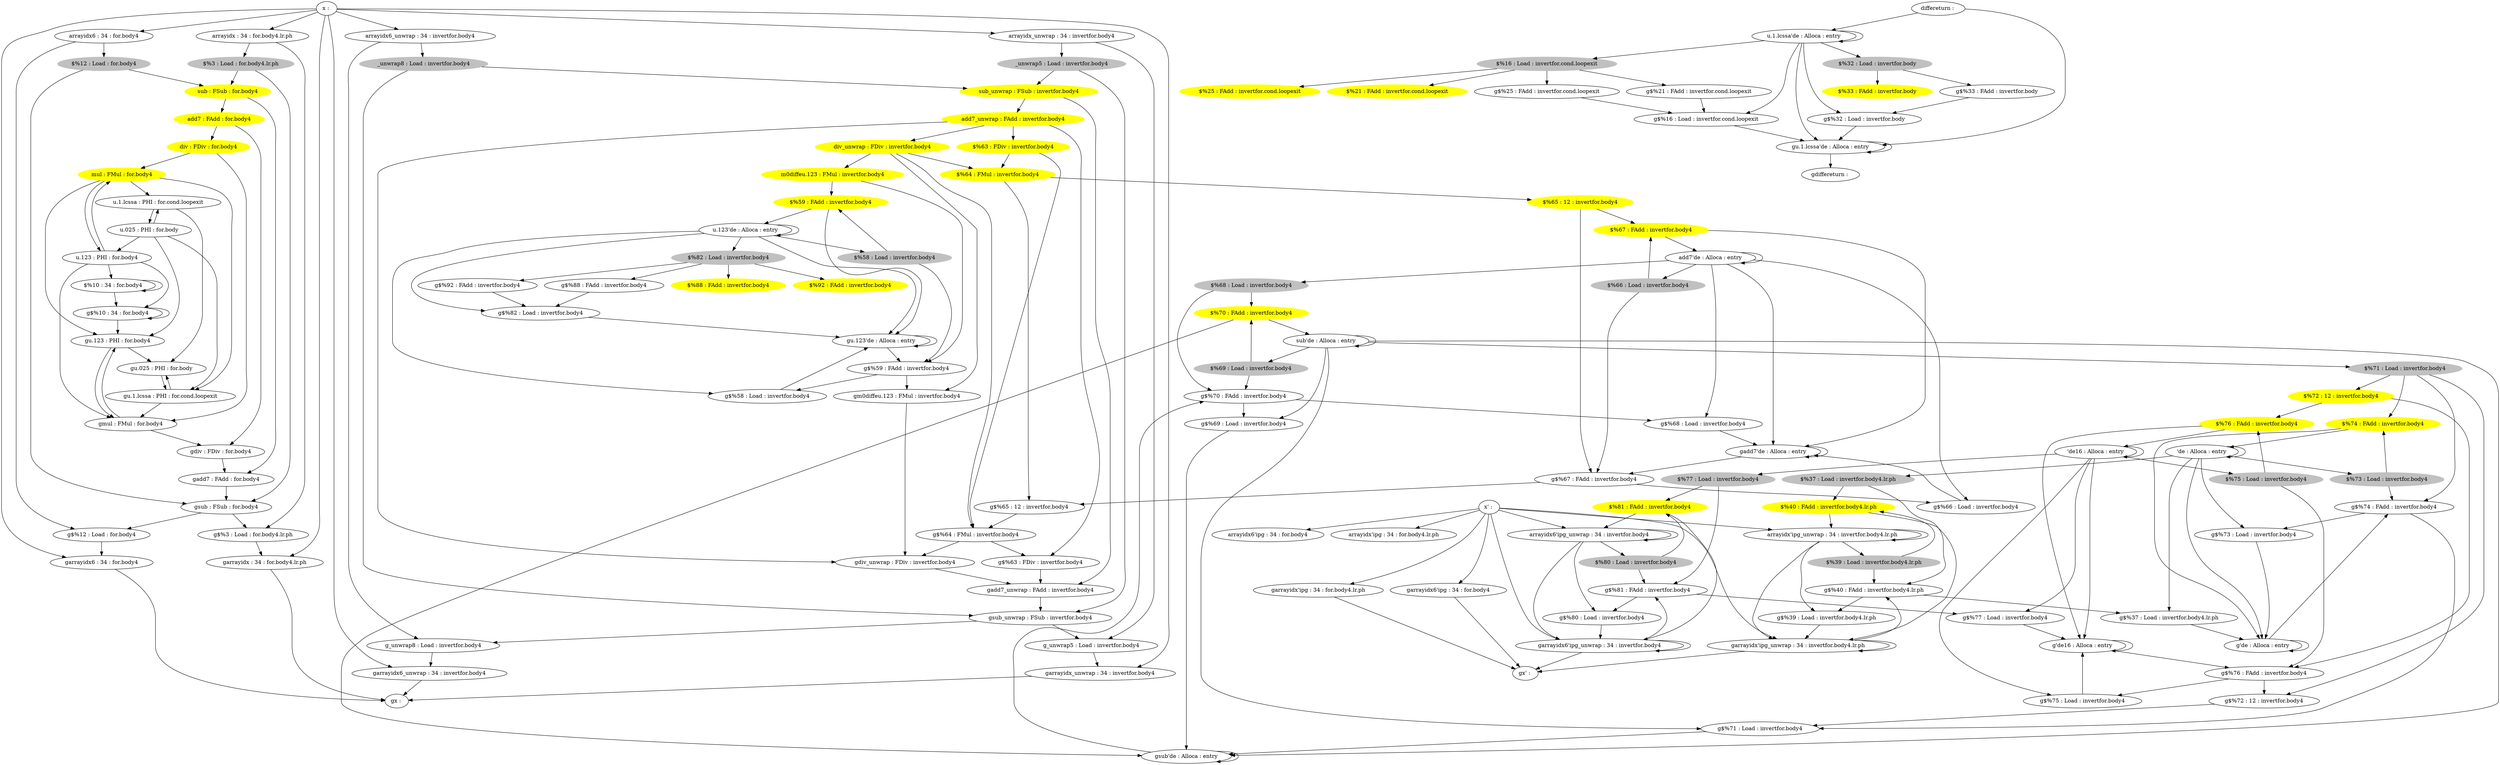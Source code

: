 digraph G {
	subgraph Forward {
		"sub_unwrap : FSub : invertfor.body4" [color = yellow style=filled];
		"sub_unwrap : FSub : invertfor.body4" -> "add7_unwrap : FAdd : invertfor.body4" 
		"add7_unwrap : FAdd : invertfor.body4" [color = yellow style=filled];
		"add7_unwrap : FAdd : invertfor.body4" -> "div_unwrap : FDiv : invertfor.body4" 
		"add7_unwrap : FAdd : invertfor.body4" -> "$%63 : FDiv : invertfor.body4" 
		"div_unwrap : FDiv : invertfor.body4" [color = yellow style=filled];
		"div_unwrap : FDiv : invertfor.body4" -> "$%64 : FMul : invertfor.body4" 
		"div_unwrap : FDiv : invertfor.body4" -> "m0diffeu.123 : FMul : invertfor.body4" 
		"m0diffeu.123 : FMul : invertfor.body4" [color = yellow style=filled];
		"m0diffeu.123 : FMul : invertfor.body4" -> "$%59 : FAdd : invertfor.body4" 
		"u.1.lcssa'de : Alloca : entry" -> "$%32 : Load : invertfor.body" 
		"u.1.lcssa'de : Alloca : entry" -> "$%16 : Load : invertfor.cond.loopexit" 
		"u.1.lcssa'de : Alloca : entry" -> "u.1.lcssa'de : Alloca : entry" 
		"$%3 : Load : for.body4.lr.ph" [color = gray style=filled];
		"$%3 : Load : for.body4.lr.ph" -> "sub : FSub : for.body4" 
		"u.123 : PHI : for.body4" -> "$%10 : 34 : for.body4" 
		"u.123 : PHI : for.body4" -> "mul : FMul : for.body4" 
		"arrayidx6 : 34 : for.body4" -> "$%12 : Load : for.body4" 
		"$%12 : Load : for.body4" [color = gray style=filled];
		"$%12 : Load : for.body4" -> "sub : FSub : for.body4" 
		"sub : FSub : for.body4" [color = yellow style=filled];
		"sub : FSub : for.body4" -> "add7 : FAdd : for.body4" 
		"add7 : FAdd : for.body4" [color = yellow style=filled];
		"add7 : FAdd : for.body4" -> "div : FDiv : for.body4" 
		"div : FDiv : for.body4" [color = yellow style=filled];
		"div : FDiv : for.body4" -> "mul : FMul : for.body4" 
		"mul : FMul : for.body4" [color = yellow style=filled];
		"mul : FMul : for.body4" -> "u.123 : PHI : for.body4" 
		"mul : FMul : for.body4" -> "u.1.lcssa : PHI : for.cond.loopexit" 
		"u.025 : PHI : for.body" -> "u.123 : PHI : for.body4" 
		"u.025 : PHI : for.body" -> "u.1.lcssa : PHI : for.cond.loopexit" 
		"arrayidx : 34 : for.body4.lr.ph" -> "$%3 : Load : for.body4.lr.ph" 
		"x : " -> "arrayidx : 34 : for.body4.lr.ph" 
		"x : " -> "arrayidx6 : 34 : for.body4" 
		"x : " -> "arrayidx_unwrap : 34 : invertfor.body4" 
		"x : " -> "arrayidx6_unwrap : 34 : invertfor.body4" 
		"x' : " -> "arrayidx6'ipg : 34 : for.body4" 
		"x' : " -> "arrayidx'ipg_unwrap : 34 : invertfor.body4.lr.ph" 
		"x' : " -> "arrayidx6'ipg_unwrap : 34 : invertfor.body4" 
		"x' : " -> "arrayidx'ipg : 34 : for.body4.lr.ph" 
		"differeturn : " -> "u.1.lcssa'de : Alloca : entry" 
		"u.1.lcssa : PHI : for.cond.loopexit" -> "u.025 : PHI : for.body" 
		"$%16 : Load : invertfor.cond.loopexit" [color = gray style=filled];
		"$%16 : Load : invertfor.cond.loopexit" -> "$%25 : FAdd : invertfor.cond.loopexit" 
		"$%16 : Load : invertfor.cond.loopexit" -> "$%21 : FAdd : invertfor.cond.loopexit" 
		"$%21 : FAdd : invertfor.cond.loopexit" [color = yellow style=filled];
		"$%25 : FAdd : invertfor.cond.loopexit" [color = yellow style=filled];
		"$%32 : Load : invertfor.body" [color = gray style=filled];
		"$%32 : Load : invertfor.body" -> "$%33 : FAdd : invertfor.body" 
		"$%33 : FAdd : invertfor.body" [color = yellow style=filled];
		"'de : Alloca : entry" -> "'de : Alloca : entry" 
		"'de : Alloca : entry" -> "$%73 : Load : invertfor.body4" 
		"'de : Alloca : entry" -> "$%37 : Load : invertfor.body4.lr.ph" 
		"$%37 : Load : invertfor.body4.lr.ph" [color = gray style=filled];
		"$%37 : Load : invertfor.body4.lr.ph" -> "$%40 : FAdd : invertfor.body4.lr.ph" 
		"arrayidx'ipg_unwrap : 34 : invertfor.body4.lr.ph" -> "arrayidx'ipg_unwrap : 34 : invertfor.body4.lr.ph" 
		"arrayidx'ipg_unwrap : 34 : invertfor.body4.lr.ph" -> "$%39 : Load : invertfor.body4.lr.ph" 
		"$%39 : Load : invertfor.body4.lr.ph" [color = gray style=filled];
		"$%39 : Load : invertfor.body4.lr.ph" -> "$%40 : FAdd : invertfor.body4.lr.ph" 
		"$%40 : FAdd : invertfor.body4.lr.ph" [color = yellow style=filled];
		"$%40 : FAdd : invertfor.body4.lr.ph" -> "arrayidx'ipg_unwrap : 34 : invertfor.body4.lr.ph" 
		"arrayidx6_unwrap : 34 : invertfor.body4" -> "_unwrap8 : Load : invertfor.body4" 
		"_unwrap8 : Load : invertfor.body4" [color = gray style=filled];
		"_unwrap8 : Load : invertfor.body4" -> "sub_unwrap : FSub : invertfor.body4" 
		"arrayidx_unwrap : 34 : invertfor.body4" -> "_unwrap5 : Load : invertfor.body4" 
		"_unwrap5 : Load : invertfor.body4" [color = gray style=filled];
		"_unwrap5 : Load : invertfor.body4" -> "sub_unwrap : FSub : invertfor.body4" 
		"$%69 : Load : invertfor.body4" [color = gray style=filled];
		"$%69 : Load : invertfor.body4" -> "$%70 : FAdd : invertfor.body4" 
		"$%70 : FAdd : invertfor.body4" [color = yellow style=filled];
		"$%70 : FAdd : invertfor.body4" -> "sub'de : Alloca : entry" 
		"$%71 : Load : invertfor.body4" [color = gray style=filled];
		"$%71 : Load : invertfor.body4" -> "$%74 : FAdd : invertfor.body4" 
		"$%71 : Load : invertfor.body4" -> "$%72 : 12 : invertfor.body4" 
		"$%72 : 12 : invertfor.body4" [color = yellow style=filled];
		"$%72 : 12 : invertfor.body4" -> "$%76 : FAdd : invertfor.body4" 
		"$%73 : Load : invertfor.body4" [color = gray style=filled];
		"$%73 : Load : invertfor.body4" -> "$%74 : FAdd : invertfor.body4" 
		"$%74 : FAdd : invertfor.body4" [color = yellow style=filled];
		"$%74 : FAdd : invertfor.body4" -> "'de : Alloca : entry" 
		"'de16 : Alloca : entry" -> "'de16 : Alloca : entry" 
		"'de16 : Alloca : entry" -> "$%77 : Load : invertfor.body4" 
		"'de16 : Alloca : entry" -> "$%75 : Load : invertfor.body4" 
		"$%75 : Load : invertfor.body4" [color = gray style=filled];
		"$%75 : Load : invertfor.body4" -> "$%76 : FAdd : invertfor.body4" 
		"$%76 : FAdd : invertfor.body4" [color = yellow style=filled];
		"$%76 : FAdd : invertfor.body4" -> "'de16 : Alloca : entry" 
		"$%77 : Load : invertfor.body4" [color = gray style=filled];
		"$%77 : Load : invertfor.body4" -> "$%81 : FAdd : invertfor.body4" 
		"arrayidx6'ipg_unwrap : 34 : invertfor.body4" -> "arrayidx6'ipg_unwrap : 34 : invertfor.body4" 
		"arrayidx6'ipg_unwrap : 34 : invertfor.body4" -> "$%80 : Load : invertfor.body4" 
		"$%80 : Load : invertfor.body4" [color = gray style=filled];
		"$%80 : Load : invertfor.body4" -> "$%81 : FAdd : invertfor.body4" 
		"$%81 : FAdd : invertfor.body4" [color = yellow style=filled];
		"$%81 : FAdd : invertfor.body4" -> "arrayidx6'ipg_unwrap : 34 : invertfor.body4" 
		"$%82 : Load : invertfor.body4" [color = gray style=filled];
		"$%82 : Load : invertfor.body4" -> "$%88 : FAdd : invertfor.body4" 
		"$%82 : Load : invertfor.body4" -> "$%92 : FAdd : invertfor.body4" 
		"$%88 : FAdd : invertfor.body4" [color = yellow style=filled];
		"$%92 : FAdd : invertfor.body4" [color = yellow style=filled];
		"$%10 : 34 : for.body4" -> "$%10 : 34 : for.body4" 
		"u.123'de : Alloca : entry" -> "u.123'de : Alloca : entry" 
		"u.123'de : Alloca : entry" -> "$%82 : Load : invertfor.body4" 
		"u.123'de : Alloca : entry" -> "$%58 : Load : invertfor.body4" 
		"$%58 : Load : invertfor.body4" [color = gray style=filled];
		"$%58 : Load : invertfor.body4" -> "$%59 : FAdd : invertfor.body4" 
		"$%59 : FAdd : invertfor.body4" [color = yellow style=filled];
		"$%59 : FAdd : invertfor.body4" -> "u.123'de : Alloca : entry" 
		"$%63 : FDiv : invertfor.body4" [color = yellow style=filled];
		"$%63 : FDiv : invertfor.body4" -> "$%64 : FMul : invertfor.body4" 
		"$%64 : FMul : invertfor.body4" [color = yellow style=filled];
		"$%64 : FMul : invertfor.body4" -> "$%65 : 12 : invertfor.body4" 
		"$%65 : 12 : invertfor.body4" [color = yellow style=filled];
		"$%65 : 12 : invertfor.body4" -> "$%67 : FAdd : invertfor.body4" 
		"add7'de : Alloca : entry" -> "$%68 : Load : invertfor.body4" 
		"add7'de : Alloca : entry" -> "$%66 : Load : invertfor.body4" 
		"add7'de : Alloca : entry" -> "add7'de : Alloca : entry" 
		"$%66 : Load : invertfor.body4" [color = gray style=filled];
		"$%66 : Load : invertfor.body4" -> "$%67 : FAdd : invertfor.body4" 
		"$%67 : FAdd : invertfor.body4" [color = yellow style=filled];
		"$%67 : FAdd : invertfor.body4" -> "add7'de : Alloca : entry" 
		"$%68 : Load : invertfor.body4" [color = gray style=filled];
		"$%68 : Load : invertfor.body4" -> "$%70 : FAdd : invertfor.body4" 
		"sub'de : Alloca : entry" -> "sub'de : Alloca : entry" 
		"sub'de : Alloca : entry" -> "$%71 : Load : invertfor.body4" 
		"sub'de : Alloca : entry" -> "$%69 : Load : invertfor.body4" 
	}
	subgraph Reverse {
		"gsub_unwrap : FSub : invertfor.body4" -> "g_unwrap5 : Load : invertfor.body4"
		"_unwrap5 : Load : invertfor.body4" -> "gsub_unwrap : FSub : invertfor.body4"
		"gsub_unwrap : FSub : invertfor.body4" -> "g_unwrap8 : Load : invertfor.body4"
		"_unwrap8 : Load : invertfor.body4" -> "gsub_unwrap : FSub : invertfor.body4"
		"gadd7_unwrap : FAdd : invertfor.body4" -> "gsub_unwrap : FSub : invertfor.body4"
		"sub_unwrap : FSub : invertfor.body4" -> "gadd7_unwrap : FAdd : invertfor.body4"
		"gdiv_unwrap : FDiv : invertfor.body4" -> "gadd7_unwrap : FAdd : invertfor.body4"
		"add7_unwrap : FAdd : invertfor.body4" -> "gdiv_unwrap : FDiv : invertfor.body4"
		"gm0diffeu.123 : FMul : invertfor.body4" -> "gdiv_unwrap : FDiv : invertfor.body4"
		"div_unwrap : FDiv : invertfor.body4" -> "gm0diffeu.123 : FMul : invertfor.body4"
		"gu.1.lcssa'de : Alloca : entry" -> "gu.1.lcssa'de : Alloca : entry"
		"u.1.lcssa'de : Alloca : entry" -> "gu.1.lcssa'de : Alloca : entry"
		"gu.1.lcssa'de : Alloca : entry" -> "gdiffereturn : "
		"differeturn : " -> "gu.1.lcssa'de : Alloca : entry"
		"g$%3 : Load : for.body4.lr.ph" -> "garrayidx : 34 : for.body4.lr.ph"
		"arrayidx : 34 : for.body4.lr.ph" -> "g$%3 : Load : for.body4.lr.ph"
		"gu.123 : PHI : for.body4" -> "gu.025 : PHI : for.body"
		"u.025 : PHI : for.body" -> "gu.123 : PHI : for.body4"
		"gu.123 : PHI : for.body4" -> "gmul : FMul : for.body4"
		"mul : FMul : for.body4" -> "gu.123 : PHI : for.body4"
		"garrayidx6 : 34 : for.body4" -> "gx : "
		"x : " -> "garrayidx6 : 34 : for.body4"
		"g$%12 : Load : for.body4" -> "garrayidx6 : 34 : for.body4"
		"arrayidx6 : 34 : for.body4" -> "g$%12 : Load : for.body4"
		"gsub : FSub : for.body4" -> "g$%3 : Load : for.body4.lr.ph"
		"$%3 : Load : for.body4.lr.ph" -> "gsub : FSub : for.body4"
		"gsub : FSub : for.body4" -> "g$%12 : Load : for.body4"
		"$%12 : Load : for.body4" -> "gsub : FSub : for.body4"
		"gadd7 : FAdd : for.body4" -> "gsub : FSub : for.body4"
		"sub : FSub : for.body4" -> "gadd7 : FAdd : for.body4"
		"gdiv : FDiv : for.body4" -> "gadd7 : FAdd : for.body4"
		"add7 : FAdd : for.body4" -> "gdiv : FDiv : for.body4"
		"gmul : FMul : for.body4" -> "gdiv : FDiv : for.body4"
		"div : FDiv : for.body4" -> "gmul : FMul : for.body4"
		"gmul : FMul : for.body4" -> "gu.123 : PHI : for.body4"
		"u.123 : PHI : for.body4" -> "gmul : FMul : for.body4"
		"gu.025 : PHI : for.body" -> "gu.1.lcssa : PHI : for.cond.loopexit"
		"u.1.lcssa : PHI : for.cond.loopexit" -> "gu.025 : PHI : for.body"
		"garrayidx : 34 : for.body4.lr.ph" -> "gx : "
		"x : " -> "garrayidx : 34 : for.body4.lr.ph"
		"gu.1.lcssa : PHI : for.cond.loopexit" -> "gu.025 : PHI : for.body"
		"u.025 : PHI : for.body" -> "gu.1.lcssa : PHI : for.cond.loopexit"
		"gu.1.lcssa : PHI : for.cond.loopexit" -> "gmul : FMul : for.body4"
		"mul : FMul : for.body4" -> "gu.1.lcssa : PHI : for.cond.loopexit"
		"garrayidx'ipg : 34 : for.body4.lr.ph" -> "gx' : "
		"x' : " -> "garrayidx'ipg : 34 : for.body4.lr.ph"
		"g$%16 : Load : invertfor.cond.loopexit" -> "gu.1.lcssa'de : Alloca : entry"
		"u.1.lcssa'de : Alloca : entry" -> "g$%16 : Load : invertfor.cond.loopexit"
		"g$%21 : FAdd : invertfor.cond.loopexit" -> "g$%16 : Load : invertfor.cond.loopexit"
		"$%16 : Load : invertfor.cond.loopexit" -> "g$%21 : FAdd : invertfor.cond.loopexit"
		"g$%25 : FAdd : invertfor.cond.loopexit" -> "g$%16 : Load : invertfor.cond.loopexit"
		"$%16 : Load : invertfor.cond.loopexit" -> "g$%25 : FAdd : invertfor.cond.loopexit"
		"g$%32 : Load : invertfor.body" -> "gu.1.lcssa'de : Alloca : entry"
		"u.1.lcssa'de : Alloca : entry" -> "g$%32 : Load : invertfor.body"
		"g$%33 : FAdd : invertfor.body" -> "g$%32 : Load : invertfor.body"
		"$%32 : Load : invertfor.body" -> "g$%33 : FAdd : invertfor.body"
		"g'de : Alloca : entry" -> "g$%74 : FAdd : invertfor.body4"
		"$%74 : FAdd : invertfor.body4" -> "g'de : Alloca : entry"
		"g'de : Alloca : entry" -> "g'de : Alloca : entry"
		"'de : Alloca : entry" -> "g'de : Alloca : entry"
		"g$%37 : Load : invertfor.body4.lr.ph" -> "g'de : Alloca : entry"
		"'de : Alloca : entry" -> "g$%37 : Load : invertfor.body4.lr.ph"
		"garrayidx'ipg_unwrap : 34 : invertfor.body4.lr.ph" -> "garrayidx'ipg_unwrap : 34 : invertfor.body4.lr.ph"
		"arrayidx'ipg_unwrap : 34 : invertfor.body4.lr.ph" -> "garrayidx'ipg_unwrap : 34 : invertfor.body4.lr.ph"
		"garrayidx'ipg_unwrap : 34 : invertfor.body4.lr.ph" -> "gx' : "
		"x' : " -> "garrayidx'ipg_unwrap : 34 : invertfor.body4.lr.ph"
		"garrayidx'ipg_unwrap : 34 : invertfor.body4.lr.ph" -> "g$%40 : FAdd : invertfor.body4.lr.ph"
		"$%40 : FAdd : invertfor.body4.lr.ph" -> "garrayidx'ipg_unwrap : 34 : invertfor.body4.lr.ph"
		"g$%39 : Load : invertfor.body4.lr.ph" -> "garrayidx'ipg_unwrap : 34 : invertfor.body4.lr.ph"
		"arrayidx'ipg_unwrap : 34 : invertfor.body4.lr.ph" -> "g$%39 : Load : invertfor.body4.lr.ph"
		"g$%40 : FAdd : invertfor.body4.lr.ph" -> "g$%39 : Load : invertfor.body4.lr.ph"
		"$%39 : Load : invertfor.body4.lr.ph" -> "g$%40 : FAdd : invertfor.body4.lr.ph"
		"g$%40 : FAdd : invertfor.body4.lr.ph" -> "g$%37 : Load : invertfor.body4.lr.ph"
		"$%37 : Load : invertfor.body4.lr.ph" -> "g$%40 : FAdd : invertfor.body4.lr.ph"
		"garrayidx6_unwrap : 34 : invertfor.body4" -> "gx : "
		"x : " -> "garrayidx6_unwrap : 34 : invertfor.body4"
		"g_unwrap8 : Load : invertfor.body4" -> "garrayidx6_unwrap : 34 : invertfor.body4"
		"arrayidx6_unwrap : 34 : invertfor.body4" -> "g_unwrap8 : Load : invertfor.body4"
		"garrayidx_unwrap : 34 : invertfor.body4" -> "gx : "
		"x : " -> "garrayidx_unwrap : 34 : invertfor.body4"
		"g_unwrap5 : Load : invertfor.body4" -> "garrayidx_unwrap : 34 : invertfor.body4"
		"arrayidx_unwrap : 34 : invertfor.body4" -> "g_unwrap5 : Load : invertfor.body4"
		"g$%69 : Load : invertfor.body4" -> "gsub'de : Alloca : entry"
		"sub'de : Alloca : entry" -> "g$%69 : Load : invertfor.body4"
		"g$%70 : FAdd : invertfor.body4" -> "g$%68 : Load : invertfor.body4"
		"$%68 : Load : invertfor.body4" -> "g$%70 : FAdd : invertfor.body4"
		"g$%70 : FAdd : invertfor.body4" -> "g$%69 : Load : invertfor.body4"
		"$%69 : Load : invertfor.body4" -> "g$%70 : FAdd : invertfor.body4"
		"g$%71 : Load : invertfor.body4" -> "gsub'de : Alloca : entry"
		"sub'de : Alloca : entry" -> "g$%71 : Load : invertfor.body4"
		"g$%72 : 12 : invertfor.body4" -> "g$%71 : Load : invertfor.body4"
		"$%71 : Load : invertfor.body4" -> "g$%72 : 12 : invertfor.body4"
		"g$%73 : Load : invertfor.body4" -> "g'de : Alloca : entry"
		"'de : Alloca : entry" -> "g$%73 : Load : invertfor.body4"
		"g$%74 : FAdd : invertfor.body4" -> "g$%71 : Load : invertfor.body4"
		"$%71 : Load : invertfor.body4" -> "g$%74 : FAdd : invertfor.body4"
		"g$%74 : FAdd : invertfor.body4" -> "g$%73 : Load : invertfor.body4"
		"$%73 : Load : invertfor.body4" -> "g$%74 : FAdd : invertfor.body4"
		"g'de16 : Alloca : entry" -> "g$%76 : FAdd : invertfor.body4"
		"$%76 : FAdd : invertfor.body4" -> "g'de16 : Alloca : entry"
		"g'de16 : Alloca : entry" -> "g'de16 : Alloca : entry"
		"'de16 : Alloca : entry" -> "g'de16 : Alloca : entry"
		"g$%75 : Load : invertfor.body4" -> "g'de16 : Alloca : entry"
		"'de16 : Alloca : entry" -> "g$%75 : Load : invertfor.body4"
		"g$%76 : FAdd : invertfor.body4" -> "g$%72 : 12 : invertfor.body4"
		"$%72 : 12 : invertfor.body4" -> "g$%76 : FAdd : invertfor.body4"
		"g$%76 : FAdd : invertfor.body4" -> "g$%75 : Load : invertfor.body4"
		"$%75 : Load : invertfor.body4" -> "g$%76 : FAdd : invertfor.body4"
		"g$%77 : Load : invertfor.body4" -> "g'de16 : Alloca : entry"
		"'de16 : Alloca : entry" -> "g$%77 : Load : invertfor.body4"
		"garrayidx6'ipg : 34 : for.body4" -> "gx' : "
		"x' : " -> "garrayidx6'ipg : 34 : for.body4"
		"garrayidx6'ipg_unwrap : 34 : invertfor.body4" -> "garrayidx6'ipg_unwrap : 34 : invertfor.body4"
		"arrayidx6'ipg_unwrap : 34 : invertfor.body4" -> "garrayidx6'ipg_unwrap : 34 : invertfor.body4"
		"garrayidx6'ipg_unwrap : 34 : invertfor.body4" -> "gx' : "
		"x' : " -> "garrayidx6'ipg_unwrap : 34 : invertfor.body4"
		"garrayidx6'ipg_unwrap : 34 : invertfor.body4" -> "g$%81 : FAdd : invertfor.body4"
		"$%81 : FAdd : invertfor.body4" -> "garrayidx6'ipg_unwrap : 34 : invertfor.body4"
		"g$%80 : Load : invertfor.body4" -> "garrayidx6'ipg_unwrap : 34 : invertfor.body4"
		"arrayidx6'ipg_unwrap : 34 : invertfor.body4" -> "g$%80 : Load : invertfor.body4"
		"g$%81 : FAdd : invertfor.body4" -> "g$%80 : Load : invertfor.body4"
		"$%80 : Load : invertfor.body4" -> "g$%81 : FAdd : invertfor.body4"
		"g$%81 : FAdd : invertfor.body4" -> "g$%77 : Load : invertfor.body4"
		"$%77 : Load : invertfor.body4" -> "g$%81 : FAdd : invertfor.body4"
		"g$%82 : Load : invertfor.body4" -> "gu.123'de : Alloca : entry"
		"u.123'de : Alloca : entry" -> "g$%82 : Load : invertfor.body4"
		"g$%88 : FAdd : invertfor.body4" -> "g$%82 : Load : invertfor.body4"
		"$%82 : Load : invertfor.body4" -> "g$%88 : FAdd : invertfor.body4"
		"g$%92 : FAdd : invertfor.body4" -> "g$%82 : Load : invertfor.body4"
		"$%82 : Load : invertfor.body4" -> "g$%92 : FAdd : invertfor.body4"
		"g$%10 : 34 : for.body4" -> "g$%10 : 34 : for.body4"
		"$%10 : 34 : for.body4" -> "g$%10 : 34 : for.body4"
		"g$%10 : 34 : for.body4" -> "gu.123 : PHI : for.body4"
		"u.123 : PHI : for.body4" -> "g$%10 : 34 : for.body4"
		"gu.123'de : Alloca : entry" -> "gu.123'de : Alloca : entry"
		"u.123'de : Alloca : entry" -> "gu.123'de : Alloca : entry"
		"gu.123'de : Alloca : entry" -> "g$%59 : FAdd : invertfor.body4"
		"$%59 : FAdd : invertfor.body4" -> "gu.123'de : Alloca : entry"
		"g$%58 : Load : invertfor.body4" -> "gu.123'de : Alloca : entry"
		"u.123'de : Alloca : entry" -> "g$%58 : Load : invertfor.body4"
		"g$%59 : FAdd : invertfor.body4" -> "g$%58 : Load : invertfor.body4"
		"$%58 : Load : invertfor.body4" -> "g$%59 : FAdd : invertfor.body4"
		"g$%59 : FAdd : invertfor.body4" -> "gm0diffeu.123 : FMul : invertfor.body4"
		"m0diffeu.123 : FMul : invertfor.body4" -> "g$%59 : FAdd : invertfor.body4"
		"g$%63 : FDiv : invertfor.body4" -> "gadd7_unwrap : FAdd : invertfor.body4"
		"add7_unwrap : FAdd : invertfor.body4" -> "g$%63 : FDiv : invertfor.body4"
		"g$%64 : FMul : invertfor.body4" -> "gdiv_unwrap : FDiv : invertfor.body4"
		"div_unwrap : FDiv : invertfor.body4" -> "g$%64 : FMul : invertfor.body4"
		"g$%64 : FMul : invertfor.body4" -> "g$%63 : FDiv : invertfor.body4"
		"$%63 : FDiv : invertfor.body4" -> "g$%64 : FMul : invertfor.body4"
		"g$%65 : 12 : invertfor.body4" -> "g$%64 : FMul : invertfor.body4"
		"$%64 : FMul : invertfor.body4" -> "g$%65 : 12 : invertfor.body4"
		"gadd7'de : Alloca : entry" -> "gadd7'de : Alloca : entry"
		"add7'de : Alloca : entry" -> "gadd7'de : Alloca : entry"
		"gadd7'de : Alloca : entry" -> "g$%67 : FAdd : invertfor.body4"
		"$%67 : FAdd : invertfor.body4" -> "gadd7'de : Alloca : entry"
		"g$%66 : Load : invertfor.body4" -> "gadd7'de : Alloca : entry"
		"add7'de : Alloca : entry" -> "g$%66 : Load : invertfor.body4"
		"g$%67 : FAdd : invertfor.body4" -> "g$%66 : Load : invertfor.body4"
		"$%66 : Load : invertfor.body4" -> "g$%67 : FAdd : invertfor.body4"
		"g$%67 : FAdd : invertfor.body4" -> "g$%65 : 12 : invertfor.body4"
		"$%65 : 12 : invertfor.body4" -> "g$%67 : FAdd : invertfor.body4"
		"g$%68 : Load : invertfor.body4" -> "gadd7'de : Alloca : entry"
		"add7'de : Alloca : entry" -> "g$%68 : Load : invertfor.body4"
		"gsub'de : Alloca : entry" -> "g$%70 : FAdd : invertfor.body4"
		"$%70 : FAdd : invertfor.body4" -> "gsub'de : Alloca : entry"
		"gsub'de : Alloca : entry" -> "gsub'de : Alloca : entry"
		"sub'de : Alloca : entry" -> "gsub'de : Alloca : entry"
	}
}
